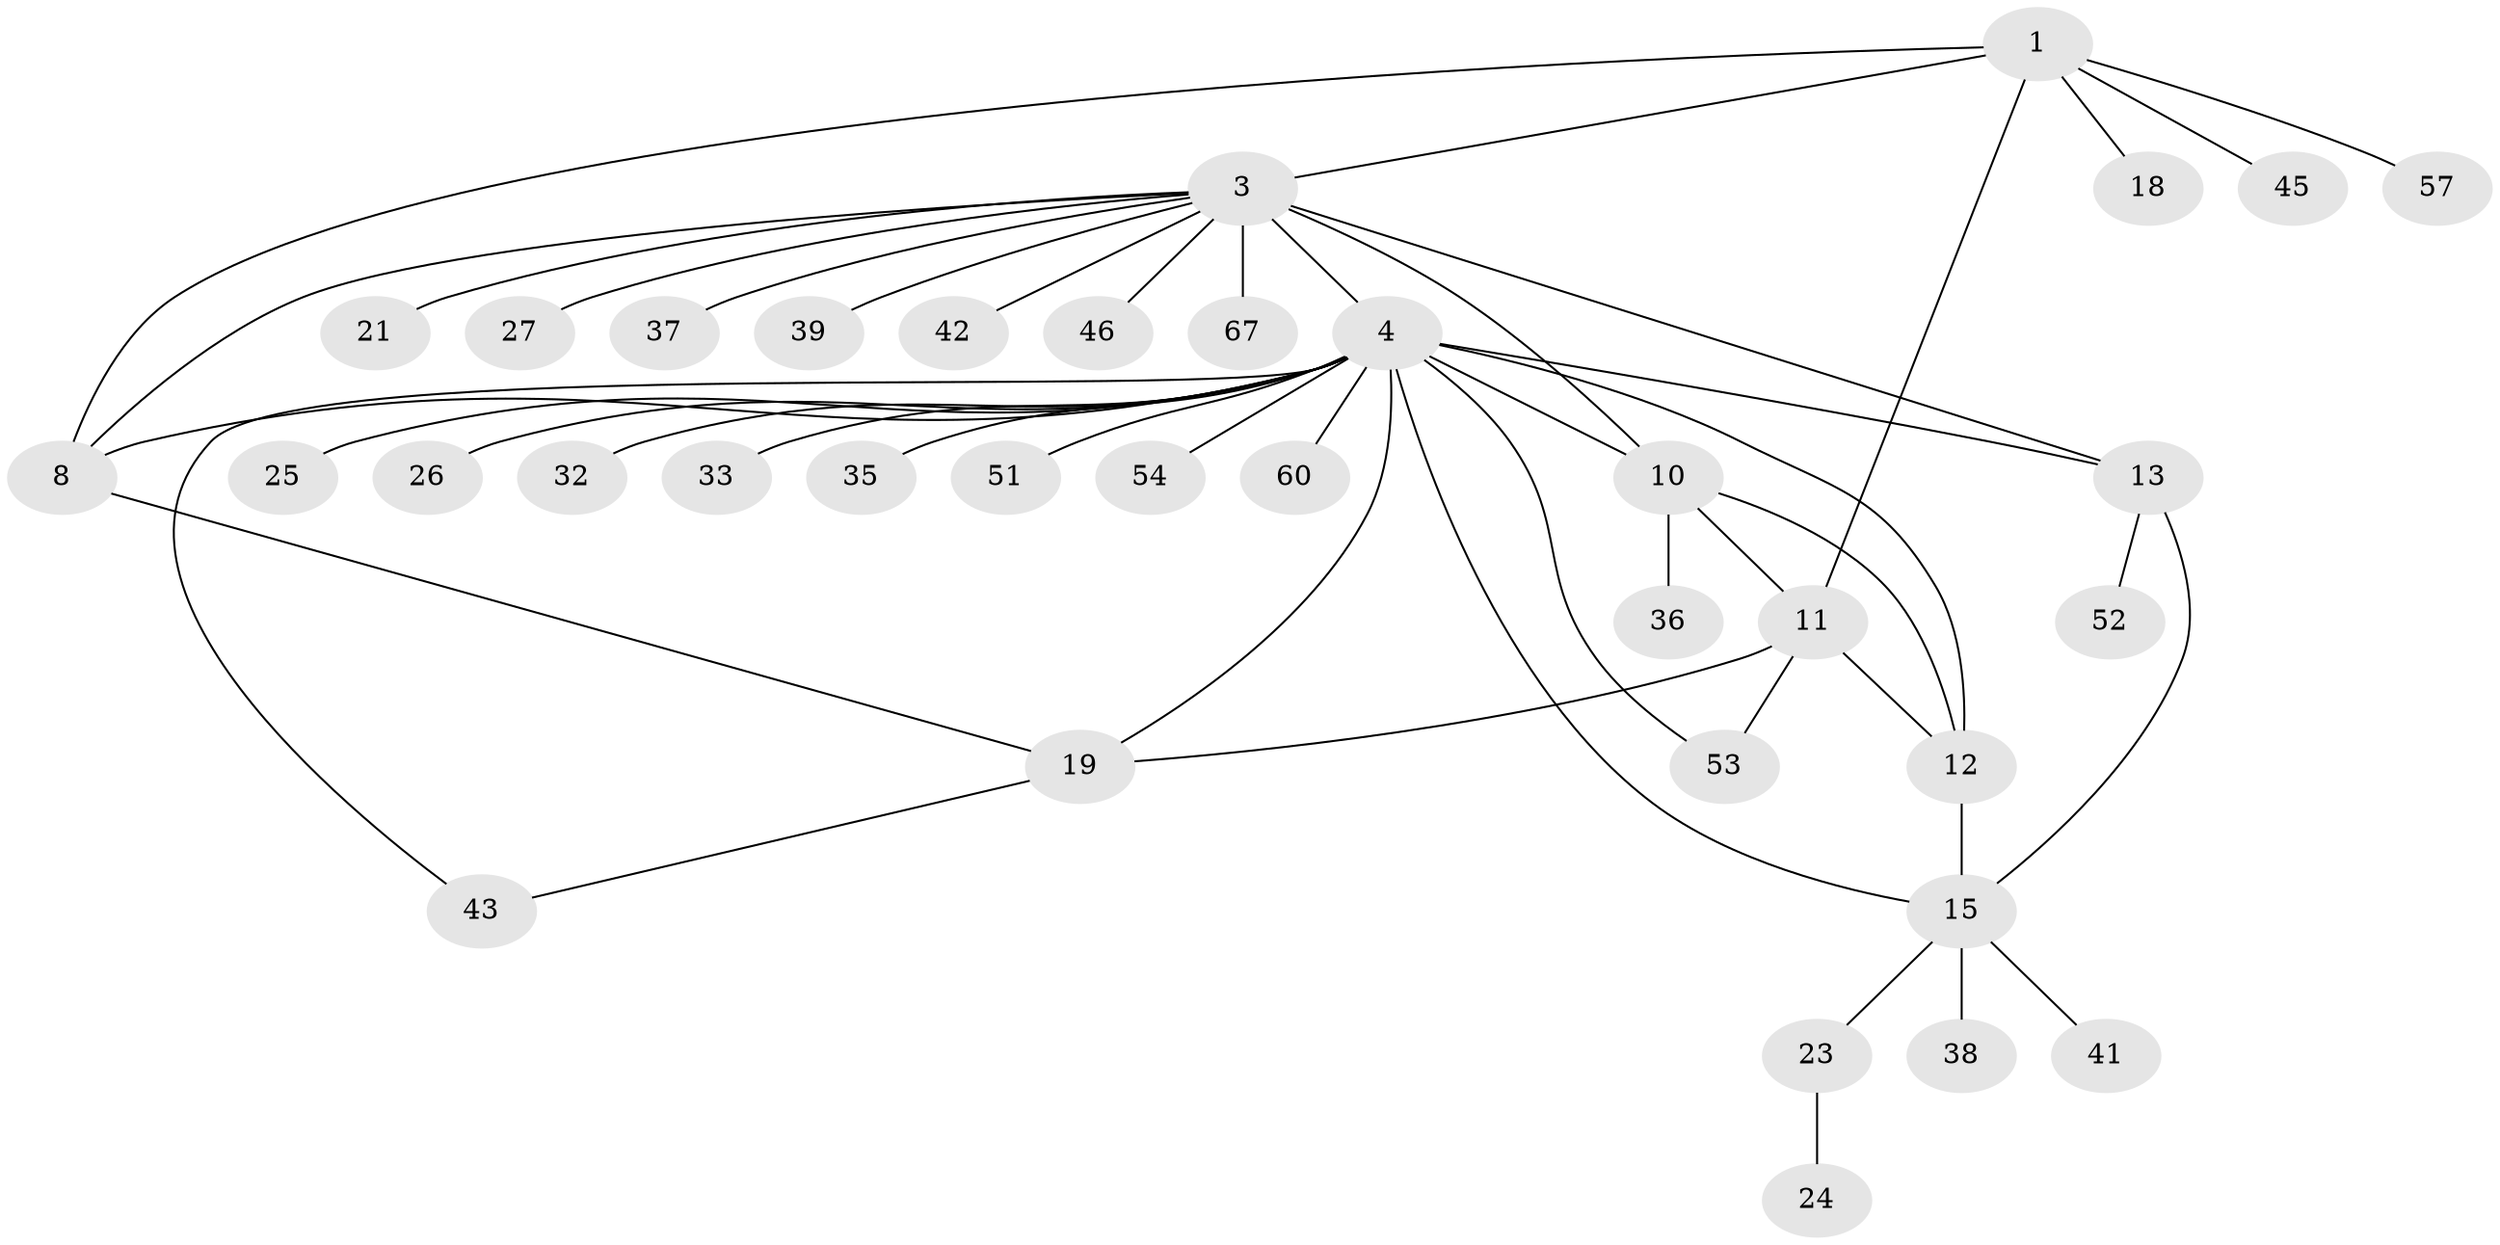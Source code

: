 // original degree distribution, {3: 0.027777777777777776, 5: 0.05555555555555555, 13: 0.013888888888888888, 8: 0.027777777777777776, 14: 0.013888888888888888, 11: 0.013888888888888888, 4: 0.05555555555555555, 7: 0.013888888888888888, 9: 0.013888888888888888, 1: 0.5, 2: 0.2638888888888889}
// Generated by graph-tools (version 1.1) at 2025/19/03/04/25 18:19:57]
// undirected, 36 vertices, 48 edges
graph export_dot {
graph [start="1"]
  node [color=gray90,style=filled];
  1 [super="+2"];
  3 [super="+7+58+70+66+55+17"];
  4 [super="+5+68+14+6"];
  8 [super="+9"];
  10 [super="+22+20"];
  11;
  12 [super="+28+30+50+34"];
  13;
  15 [super="+48+59+49"];
  18 [super="+64"];
  19;
  21;
  23;
  24;
  25;
  26;
  27 [super="+29"];
  32 [super="+44"];
  33;
  35;
  36;
  37;
  38;
  39 [super="+65"];
  41;
  42;
  43;
  45;
  46;
  51;
  52;
  53;
  54 [super="+62"];
  57;
  60;
  67;
  1 -- 3 [weight=2];
  1 -- 11;
  1 -- 18;
  1 -- 8;
  1 -- 57;
  1 -- 45;
  3 -- 13;
  3 -- 27;
  3 -- 42;
  3 -- 4 [weight=2];
  3 -- 67;
  3 -- 37;
  3 -- 39;
  3 -- 8 [weight=2];
  3 -- 10 [weight=3];
  3 -- 46;
  3 -- 21;
  4 -- 8 [weight=2];
  4 -- 19;
  4 -- 53;
  4 -- 32;
  4 -- 33;
  4 -- 35;
  4 -- 10;
  4 -- 43;
  4 -- 51;
  4 -- 54;
  4 -- 25;
  4 -- 26;
  4 -- 60;
  4 -- 13;
  4 -- 15;
  4 -- 12 [weight=2];
  8 -- 19;
  10 -- 11;
  10 -- 12;
  10 -- 36;
  11 -- 12;
  11 -- 19;
  11 -- 53;
  12 -- 15;
  13 -- 15;
  13 -- 52;
  15 -- 23;
  15 -- 38;
  15 -- 41;
  19 -- 43;
  23 -- 24;
}
